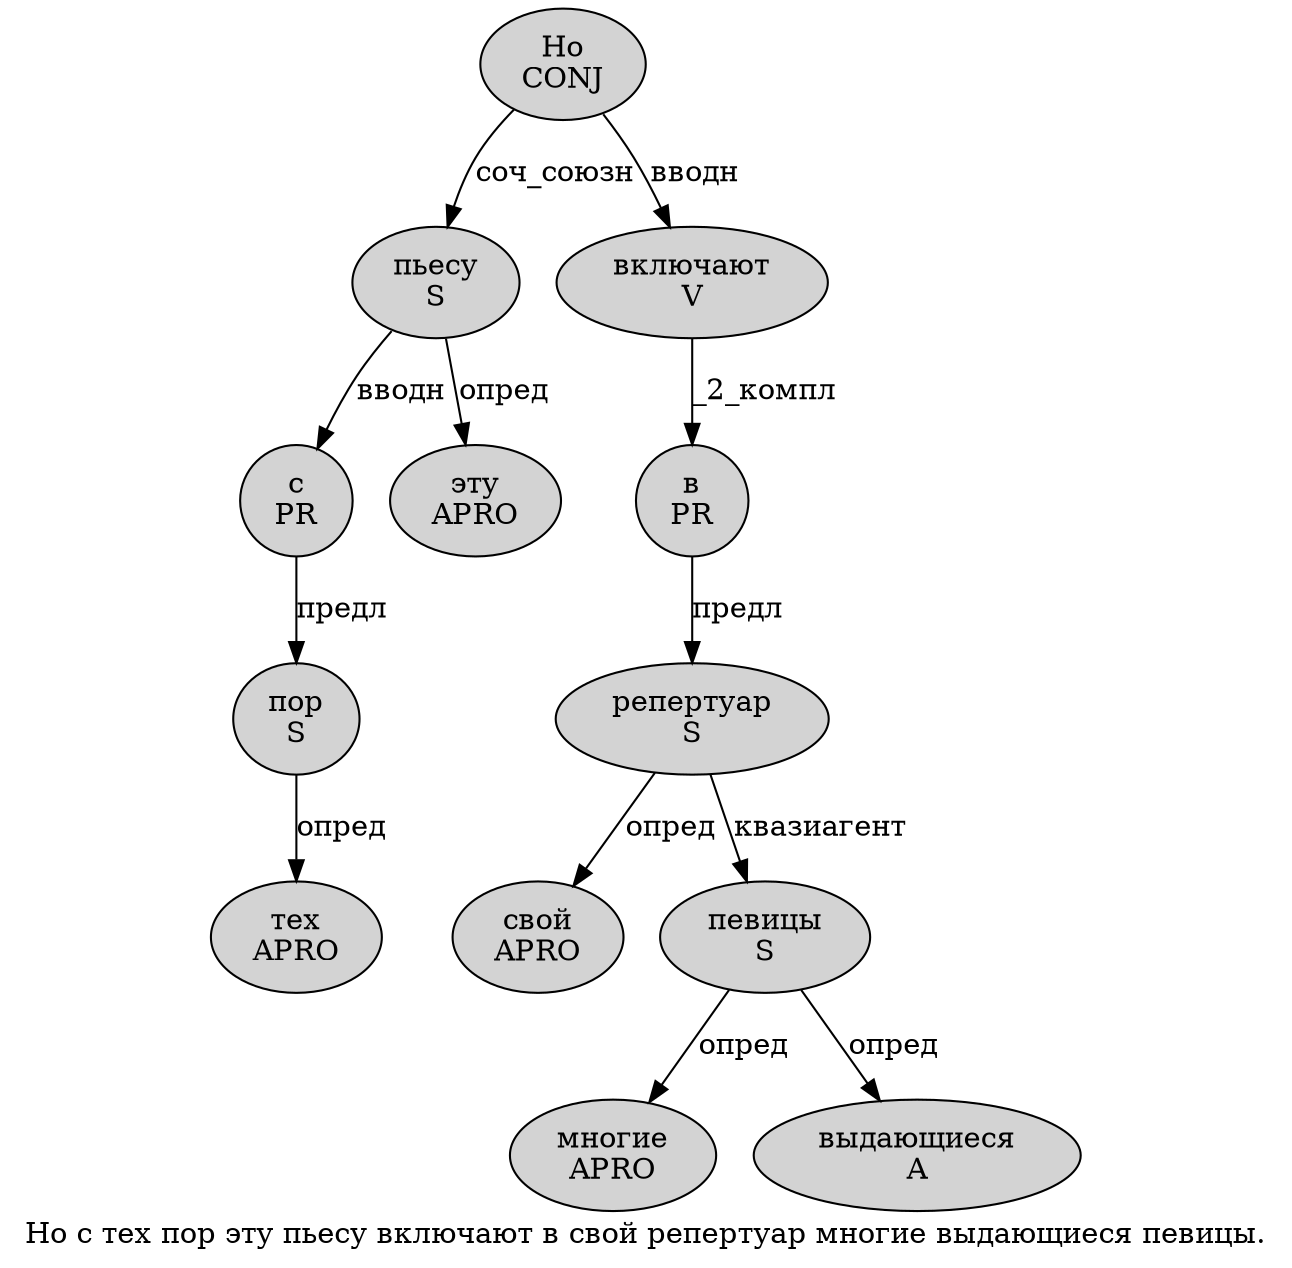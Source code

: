 digraph SENTENCE_143 {
	graph [label="Но с тех пор эту пьесу включают в свой репертуар многие выдающиеся певицы."]
	node [style=filled]
		0 [label="Но
CONJ" color="" fillcolor=lightgray penwidth=1 shape=ellipse]
		1 [label="с
PR" color="" fillcolor=lightgray penwidth=1 shape=ellipse]
		2 [label="тех
APRO" color="" fillcolor=lightgray penwidth=1 shape=ellipse]
		3 [label="пор
S" color="" fillcolor=lightgray penwidth=1 shape=ellipse]
		4 [label="эту
APRO" color="" fillcolor=lightgray penwidth=1 shape=ellipse]
		5 [label="пьесу
S" color="" fillcolor=lightgray penwidth=1 shape=ellipse]
		6 [label="включают
V" color="" fillcolor=lightgray penwidth=1 shape=ellipse]
		7 [label="в
PR" color="" fillcolor=lightgray penwidth=1 shape=ellipse]
		8 [label="свой
APRO" color="" fillcolor=lightgray penwidth=1 shape=ellipse]
		9 [label="репертуар
S" color="" fillcolor=lightgray penwidth=1 shape=ellipse]
		10 [label="многие
APRO" color="" fillcolor=lightgray penwidth=1 shape=ellipse]
		11 [label="выдающиеся
A" color="" fillcolor=lightgray penwidth=1 shape=ellipse]
		12 [label="певицы
S" color="" fillcolor=lightgray penwidth=1 shape=ellipse]
			0 -> 5 [label="соч_союзн"]
			0 -> 6 [label="вводн"]
			12 -> 10 [label="опред"]
			12 -> 11 [label="опред"]
			6 -> 7 [label="_2_компл"]
			5 -> 1 [label="вводн"]
			5 -> 4 [label="опред"]
			3 -> 2 [label="опред"]
			1 -> 3 [label="предл"]
			7 -> 9 [label="предл"]
			9 -> 8 [label="опред"]
			9 -> 12 [label="квазиагент"]
}